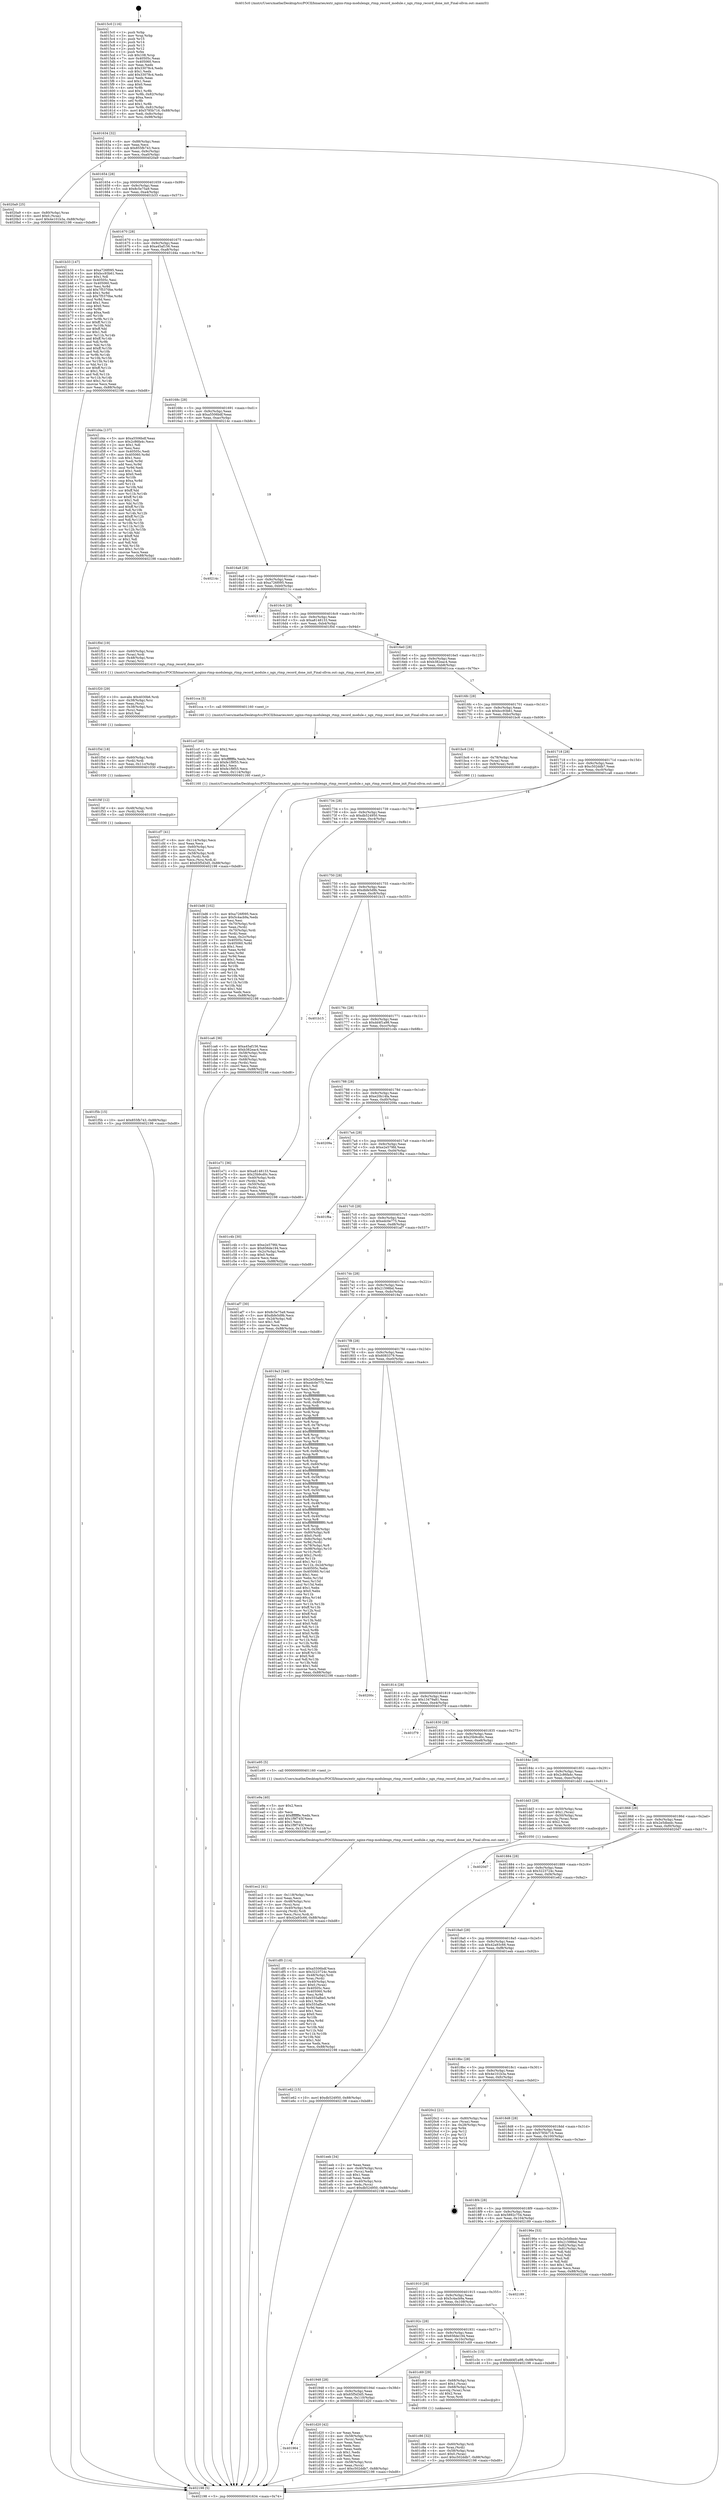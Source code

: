 digraph "0x4015c0" {
  label = "0x4015c0 (/mnt/c/Users/mathe/Desktop/tcc/POCII/binaries/extr_nginx-rtmp-modulengx_rtmp_record_module.c_ngx_rtmp_record_done_init_Final-ollvm.out::main(0))"
  labelloc = "t"
  node[shape=record]

  Entry [label="",width=0.3,height=0.3,shape=circle,fillcolor=black,style=filled]
  "0x401634" [label="{
     0x401634 [32]\l
     | [instrs]\l
     &nbsp;&nbsp;0x401634 \<+6\>: mov -0x88(%rbp),%eax\l
     &nbsp;&nbsp;0x40163a \<+2\>: mov %eax,%ecx\l
     &nbsp;&nbsp;0x40163c \<+6\>: sub $0x855fb743,%ecx\l
     &nbsp;&nbsp;0x401642 \<+6\>: mov %eax,-0x9c(%rbp)\l
     &nbsp;&nbsp;0x401648 \<+6\>: mov %ecx,-0xa0(%rbp)\l
     &nbsp;&nbsp;0x40164e \<+6\>: je 00000000004020a9 \<main+0xae9\>\l
  }"]
  "0x4020a9" [label="{
     0x4020a9 [25]\l
     | [instrs]\l
     &nbsp;&nbsp;0x4020a9 \<+4\>: mov -0x80(%rbp),%rax\l
     &nbsp;&nbsp;0x4020ad \<+6\>: movl $0x0,(%rax)\l
     &nbsp;&nbsp;0x4020b3 \<+10\>: movl $0x4e101b3a,-0x88(%rbp)\l
     &nbsp;&nbsp;0x4020bd \<+5\>: jmp 0000000000402198 \<main+0xbd8\>\l
  }"]
  "0x401654" [label="{
     0x401654 [28]\l
     | [instrs]\l
     &nbsp;&nbsp;0x401654 \<+5\>: jmp 0000000000401659 \<main+0x99\>\l
     &nbsp;&nbsp;0x401659 \<+6\>: mov -0x9c(%rbp),%eax\l
     &nbsp;&nbsp;0x40165f \<+5\>: sub $0x8c5e75a9,%eax\l
     &nbsp;&nbsp;0x401664 \<+6\>: mov %eax,-0xa4(%rbp)\l
     &nbsp;&nbsp;0x40166a \<+6\>: je 0000000000401b33 \<main+0x573\>\l
  }"]
  Exit [label="",width=0.3,height=0.3,shape=circle,fillcolor=black,style=filled,peripheries=2]
  "0x401b33" [label="{
     0x401b33 [147]\l
     | [instrs]\l
     &nbsp;&nbsp;0x401b33 \<+5\>: mov $0xa726f095,%eax\l
     &nbsp;&nbsp;0x401b38 \<+5\>: mov $0xbcc93b61,%ecx\l
     &nbsp;&nbsp;0x401b3d \<+2\>: mov $0x1,%dl\l
     &nbsp;&nbsp;0x401b3f \<+7\>: mov 0x40505c,%esi\l
     &nbsp;&nbsp;0x401b46 \<+7\>: mov 0x405060,%edi\l
     &nbsp;&nbsp;0x401b4d \<+3\>: mov %esi,%r8d\l
     &nbsp;&nbsp;0x401b50 \<+7\>: add $0x7f5370be,%r8d\l
     &nbsp;&nbsp;0x401b57 \<+4\>: sub $0x1,%r8d\l
     &nbsp;&nbsp;0x401b5b \<+7\>: sub $0x7f5370be,%r8d\l
     &nbsp;&nbsp;0x401b62 \<+4\>: imul %r8d,%esi\l
     &nbsp;&nbsp;0x401b66 \<+3\>: and $0x1,%esi\l
     &nbsp;&nbsp;0x401b69 \<+3\>: cmp $0x0,%esi\l
     &nbsp;&nbsp;0x401b6c \<+4\>: sete %r9b\l
     &nbsp;&nbsp;0x401b70 \<+3\>: cmp $0xa,%edi\l
     &nbsp;&nbsp;0x401b73 \<+4\>: setl %r10b\l
     &nbsp;&nbsp;0x401b77 \<+3\>: mov %r9b,%r11b\l
     &nbsp;&nbsp;0x401b7a \<+4\>: xor $0xff,%r11b\l
     &nbsp;&nbsp;0x401b7e \<+3\>: mov %r10b,%bl\l
     &nbsp;&nbsp;0x401b81 \<+3\>: xor $0xff,%bl\l
     &nbsp;&nbsp;0x401b84 \<+3\>: xor $0x1,%dl\l
     &nbsp;&nbsp;0x401b87 \<+3\>: mov %r11b,%r14b\l
     &nbsp;&nbsp;0x401b8a \<+4\>: and $0xff,%r14b\l
     &nbsp;&nbsp;0x401b8e \<+3\>: and %dl,%r9b\l
     &nbsp;&nbsp;0x401b91 \<+3\>: mov %bl,%r15b\l
     &nbsp;&nbsp;0x401b94 \<+4\>: and $0xff,%r15b\l
     &nbsp;&nbsp;0x401b98 \<+3\>: and %dl,%r10b\l
     &nbsp;&nbsp;0x401b9b \<+3\>: or %r9b,%r14b\l
     &nbsp;&nbsp;0x401b9e \<+3\>: or %r10b,%r15b\l
     &nbsp;&nbsp;0x401ba1 \<+3\>: xor %r15b,%r14b\l
     &nbsp;&nbsp;0x401ba4 \<+3\>: or %bl,%r11b\l
     &nbsp;&nbsp;0x401ba7 \<+4\>: xor $0xff,%r11b\l
     &nbsp;&nbsp;0x401bab \<+3\>: or $0x1,%dl\l
     &nbsp;&nbsp;0x401bae \<+3\>: and %dl,%r11b\l
     &nbsp;&nbsp;0x401bb1 \<+3\>: or %r11b,%r14b\l
     &nbsp;&nbsp;0x401bb4 \<+4\>: test $0x1,%r14b\l
     &nbsp;&nbsp;0x401bb8 \<+3\>: cmovne %ecx,%eax\l
     &nbsp;&nbsp;0x401bbb \<+6\>: mov %eax,-0x88(%rbp)\l
     &nbsp;&nbsp;0x401bc1 \<+5\>: jmp 0000000000402198 \<main+0xbd8\>\l
  }"]
  "0x401670" [label="{
     0x401670 [28]\l
     | [instrs]\l
     &nbsp;&nbsp;0x401670 \<+5\>: jmp 0000000000401675 \<main+0xb5\>\l
     &nbsp;&nbsp;0x401675 \<+6\>: mov -0x9c(%rbp),%eax\l
     &nbsp;&nbsp;0x40167b \<+5\>: sub $0xa45af156,%eax\l
     &nbsp;&nbsp;0x401680 \<+6\>: mov %eax,-0xa8(%rbp)\l
     &nbsp;&nbsp;0x401686 \<+6\>: je 0000000000401d4a \<main+0x78a\>\l
  }"]
  "0x401f5b" [label="{
     0x401f5b [15]\l
     | [instrs]\l
     &nbsp;&nbsp;0x401f5b \<+10\>: movl $0x855fb743,-0x88(%rbp)\l
     &nbsp;&nbsp;0x401f65 \<+5\>: jmp 0000000000402198 \<main+0xbd8\>\l
  }"]
  "0x401d4a" [label="{
     0x401d4a [137]\l
     | [instrs]\l
     &nbsp;&nbsp;0x401d4a \<+5\>: mov $0xa5506bdf,%eax\l
     &nbsp;&nbsp;0x401d4f \<+5\>: mov $0x2c86fa4c,%ecx\l
     &nbsp;&nbsp;0x401d54 \<+2\>: mov $0x1,%dl\l
     &nbsp;&nbsp;0x401d56 \<+2\>: xor %esi,%esi\l
     &nbsp;&nbsp;0x401d58 \<+7\>: mov 0x40505c,%edi\l
     &nbsp;&nbsp;0x401d5f \<+8\>: mov 0x405060,%r8d\l
     &nbsp;&nbsp;0x401d67 \<+3\>: sub $0x1,%esi\l
     &nbsp;&nbsp;0x401d6a \<+3\>: mov %edi,%r9d\l
     &nbsp;&nbsp;0x401d6d \<+3\>: add %esi,%r9d\l
     &nbsp;&nbsp;0x401d70 \<+4\>: imul %r9d,%edi\l
     &nbsp;&nbsp;0x401d74 \<+3\>: and $0x1,%edi\l
     &nbsp;&nbsp;0x401d77 \<+3\>: cmp $0x0,%edi\l
     &nbsp;&nbsp;0x401d7a \<+4\>: sete %r10b\l
     &nbsp;&nbsp;0x401d7e \<+4\>: cmp $0xa,%r8d\l
     &nbsp;&nbsp;0x401d82 \<+4\>: setl %r11b\l
     &nbsp;&nbsp;0x401d86 \<+3\>: mov %r10b,%bl\l
     &nbsp;&nbsp;0x401d89 \<+3\>: xor $0xff,%bl\l
     &nbsp;&nbsp;0x401d8c \<+3\>: mov %r11b,%r14b\l
     &nbsp;&nbsp;0x401d8f \<+4\>: xor $0xff,%r14b\l
     &nbsp;&nbsp;0x401d93 \<+3\>: xor $0x1,%dl\l
     &nbsp;&nbsp;0x401d96 \<+3\>: mov %bl,%r15b\l
     &nbsp;&nbsp;0x401d99 \<+4\>: and $0xff,%r15b\l
     &nbsp;&nbsp;0x401d9d \<+3\>: and %dl,%r10b\l
     &nbsp;&nbsp;0x401da0 \<+3\>: mov %r14b,%r12b\l
     &nbsp;&nbsp;0x401da3 \<+4\>: and $0xff,%r12b\l
     &nbsp;&nbsp;0x401da7 \<+3\>: and %dl,%r11b\l
     &nbsp;&nbsp;0x401daa \<+3\>: or %r10b,%r15b\l
     &nbsp;&nbsp;0x401dad \<+3\>: or %r11b,%r12b\l
     &nbsp;&nbsp;0x401db0 \<+3\>: xor %r12b,%r15b\l
     &nbsp;&nbsp;0x401db3 \<+3\>: or %r14b,%bl\l
     &nbsp;&nbsp;0x401db6 \<+3\>: xor $0xff,%bl\l
     &nbsp;&nbsp;0x401db9 \<+3\>: or $0x1,%dl\l
     &nbsp;&nbsp;0x401dbc \<+2\>: and %dl,%bl\l
     &nbsp;&nbsp;0x401dbe \<+3\>: or %bl,%r15b\l
     &nbsp;&nbsp;0x401dc1 \<+4\>: test $0x1,%r15b\l
     &nbsp;&nbsp;0x401dc5 \<+3\>: cmovne %ecx,%eax\l
     &nbsp;&nbsp;0x401dc8 \<+6\>: mov %eax,-0x88(%rbp)\l
     &nbsp;&nbsp;0x401dce \<+5\>: jmp 0000000000402198 \<main+0xbd8\>\l
  }"]
  "0x40168c" [label="{
     0x40168c [28]\l
     | [instrs]\l
     &nbsp;&nbsp;0x40168c \<+5\>: jmp 0000000000401691 \<main+0xd1\>\l
     &nbsp;&nbsp;0x401691 \<+6\>: mov -0x9c(%rbp),%eax\l
     &nbsp;&nbsp;0x401697 \<+5\>: sub $0xa5506bdf,%eax\l
     &nbsp;&nbsp;0x40169c \<+6\>: mov %eax,-0xac(%rbp)\l
     &nbsp;&nbsp;0x4016a2 \<+6\>: je 000000000040214c \<main+0xb8c\>\l
  }"]
  "0x401f4f" [label="{
     0x401f4f [12]\l
     | [instrs]\l
     &nbsp;&nbsp;0x401f4f \<+4\>: mov -0x48(%rbp),%rdi\l
     &nbsp;&nbsp;0x401f53 \<+3\>: mov (%rdi),%rdi\l
     &nbsp;&nbsp;0x401f56 \<+5\>: call 0000000000401030 \<free@plt\>\l
     | [calls]\l
     &nbsp;&nbsp;0x401030 \{1\} (unknown)\l
  }"]
  "0x40214c" [label="{
     0x40214c\l
  }", style=dashed]
  "0x4016a8" [label="{
     0x4016a8 [28]\l
     | [instrs]\l
     &nbsp;&nbsp;0x4016a8 \<+5\>: jmp 00000000004016ad \<main+0xed\>\l
     &nbsp;&nbsp;0x4016ad \<+6\>: mov -0x9c(%rbp),%eax\l
     &nbsp;&nbsp;0x4016b3 \<+5\>: sub $0xa726f095,%eax\l
     &nbsp;&nbsp;0x4016b8 \<+6\>: mov %eax,-0xb0(%rbp)\l
     &nbsp;&nbsp;0x4016be \<+6\>: je 000000000040211c \<main+0xb5c\>\l
  }"]
  "0x401f3d" [label="{
     0x401f3d [18]\l
     | [instrs]\l
     &nbsp;&nbsp;0x401f3d \<+4\>: mov -0x60(%rbp),%rdi\l
     &nbsp;&nbsp;0x401f41 \<+3\>: mov (%rdi),%rdi\l
     &nbsp;&nbsp;0x401f44 \<+6\>: mov %eax,-0x11c(%rbp)\l
     &nbsp;&nbsp;0x401f4a \<+5\>: call 0000000000401030 \<free@plt\>\l
     | [calls]\l
     &nbsp;&nbsp;0x401030 \{1\} (unknown)\l
  }"]
  "0x40211c" [label="{
     0x40211c\l
  }", style=dashed]
  "0x4016c4" [label="{
     0x4016c4 [28]\l
     | [instrs]\l
     &nbsp;&nbsp;0x4016c4 \<+5\>: jmp 00000000004016c9 \<main+0x109\>\l
     &nbsp;&nbsp;0x4016c9 \<+6\>: mov -0x9c(%rbp),%eax\l
     &nbsp;&nbsp;0x4016cf \<+5\>: sub $0xa8148133,%eax\l
     &nbsp;&nbsp;0x4016d4 \<+6\>: mov %eax,-0xb4(%rbp)\l
     &nbsp;&nbsp;0x4016da \<+6\>: je 0000000000401f0d \<main+0x94d\>\l
  }"]
  "0x401f20" [label="{
     0x401f20 [29]\l
     | [instrs]\l
     &nbsp;&nbsp;0x401f20 \<+10\>: movabs $0x4030b6,%rdi\l
     &nbsp;&nbsp;0x401f2a \<+4\>: mov -0x38(%rbp),%rsi\l
     &nbsp;&nbsp;0x401f2e \<+2\>: mov %eax,(%rsi)\l
     &nbsp;&nbsp;0x401f30 \<+4\>: mov -0x38(%rbp),%rsi\l
     &nbsp;&nbsp;0x401f34 \<+2\>: mov (%rsi),%esi\l
     &nbsp;&nbsp;0x401f36 \<+2\>: mov $0x0,%al\l
     &nbsp;&nbsp;0x401f38 \<+5\>: call 0000000000401040 \<printf@plt\>\l
     | [calls]\l
     &nbsp;&nbsp;0x401040 \{1\} (unknown)\l
  }"]
  "0x401f0d" [label="{
     0x401f0d [19]\l
     | [instrs]\l
     &nbsp;&nbsp;0x401f0d \<+4\>: mov -0x60(%rbp),%rax\l
     &nbsp;&nbsp;0x401f11 \<+3\>: mov (%rax),%rdi\l
     &nbsp;&nbsp;0x401f14 \<+4\>: mov -0x48(%rbp),%rax\l
     &nbsp;&nbsp;0x401f18 \<+3\>: mov (%rax),%rsi\l
     &nbsp;&nbsp;0x401f1b \<+5\>: call 0000000000401410 \<ngx_rtmp_record_done_init\>\l
     | [calls]\l
     &nbsp;&nbsp;0x401410 \{1\} (/mnt/c/Users/mathe/Desktop/tcc/POCII/binaries/extr_nginx-rtmp-modulengx_rtmp_record_module.c_ngx_rtmp_record_done_init_Final-ollvm.out::ngx_rtmp_record_done_init)\l
  }"]
  "0x4016e0" [label="{
     0x4016e0 [28]\l
     | [instrs]\l
     &nbsp;&nbsp;0x4016e0 \<+5\>: jmp 00000000004016e5 \<main+0x125\>\l
     &nbsp;&nbsp;0x4016e5 \<+6\>: mov -0x9c(%rbp),%eax\l
     &nbsp;&nbsp;0x4016eb \<+5\>: sub $0xb382eac4,%eax\l
     &nbsp;&nbsp;0x4016f0 \<+6\>: mov %eax,-0xb8(%rbp)\l
     &nbsp;&nbsp;0x4016f6 \<+6\>: je 0000000000401cca \<main+0x70a\>\l
  }"]
  "0x401ec2" [label="{
     0x401ec2 [41]\l
     | [instrs]\l
     &nbsp;&nbsp;0x401ec2 \<+6\>: mov -0x118(%rbp),%ecx\l
     &nbsp;&nbsp;0x401ec8 \<+3\>: imul %eax,%ecx\l
     &nbsp;&nbsp;0x401ecb \<+4\>: mov -0x48(%rbp),%rsi\l
     &nbsp;&nbsp;0x401ecf \<+3\>: mov (%rsi),%rsi\l
     &nbsp;&nbsp;0x401ed2 \<+4\>: mov -0x40(%rbp),%rdi\l
     &nbsp;&nbsp;0x401ed6 \<+3\>: movslq (%rdi),%rdi\l
     &nbsp;&nbsp;0x401ed9 \<+3\>: mov %ecx,(%rsi,%rdi,4)\l
     &nbsp;&nbsp;0x401edc \<+10\>: movl $0x42a93c66,-0x88(%rbp)\l
     &nbsp;&nbsp;0x401ee6 \<+5\>: jmp 0000000000402198 \<main+0xbd8\>\l
  }"]
  "0x401cca" [label="{
     0x401cca [5]\l
     | [instrs]\l
     &nbsp;&nbsp;0x401cca \<+5\>: call 0000000000401160 \<next_i\>\l
     | [calls]\l
     &nbsp;&nbsp;0x401160 \{1\} (/mnt/c/Users/mathe/Desktop/tcc/POCII/binaries/extr_nginx-rtmp-modulengx_rtmp_record_module.c_ngx_rtmp_record_done_init_Final-ollvm.out::next_i)\l
  }"]
  "0x4016fc" [label="{
     0x4016fc [28]\l
     | [instrs]\l
     &nbsp;&nbsp;0x4016fc \<+5\>: jmp 0000000000401701 \<main+0x141\>\l
     &nbsp;&nbsp;0x401701 \<+6\>: mov -0x9c(%rbp),%eax\l
     &nbsp;&nbsp;0x401707 \<+5\>: sub $0xbcc93b61,%eax\l
     &nbsp;&nbsp;0x40170c \<+6\>: mov %eax,-0xbc(%rbp)\l
     &nbsp;&nbsp;0x401712 \<+6\>: je 0000000000401bc6 \<main+0x606\>\l
  }"]
  "0x401e9a" [label="{
     0x401e9a [40]\l
     | [instrs]\l
     &nbsp;&nbsp;0x401e9a \<+5\>: mov $0x2,%ecx\l
     &nbsp;&nbsp;0x401e9f \<+1\>: cltd\l
     &nbsp;&nbsp;0x401ea0 \<+2\>: idiv %ecx\l
     &nbsp;&nbsp;0x401ea2 \<+6\>: imul $0xfffffffe,%edx,%ecx\l
     &nbsp;&nbsp;0x401ea8 \<+6\>: add $0x1f9f745f,%ecx\l
     &nbsp;&nbsp;0x401eae \<+3\>: add $0x1,%ecx\l
     &nbsp;&nbsp;0x401eb1 \<+6\>: sub $0x1f9f745f,%ecx\l
     &nbsp;&nbsp;0x401eb7 \<+6\>: mov %ecx,-0x118(%rbp)\l
     &nbsp;&nbsp;0x401ebd \<+5\>: call 0000000000401160 \<next_i\>\l
     | [calls]\l
     &nbsp;&nbsp;0x401160 \{1\} (/mnt/c/Users/mathe/Desktop/tcc/POCII/binaries/extr_nginx-rtmp-modulengx_rtmp_record_module.c_ngx_rtmp_record_done_init_Final-ollvm.out::next_i)\l
  }"]
  "0x401bc6" [label="{
     0x401bc6 [16]\l
     | [instrs]\l
     &nbsp;&nbsp;0x401bc6 \<+4\>: mov -0x78(%rbp),%rax\l
     &nbsp;&nbsp;0x401bca \<+3\>: mov (%rax),%rax\l
     &nbsp;&nbsp;0x401bcd \<+4\>: mov 0x8(%rax),%rdi\l
     &nbsp;&nbsp;0x401bd1 \<+5\>: call 0000000000401060 \<atoi@plt\>\l
     | [calls]\l
     &nbsp;&nbsp;0x401060 \{1\} (unknown)\l
  }"]
  "0x401718" [label="{
     0x401718 [28]\l
     | [instrs]\l
     &nbsp;&nbsp;0x401718 \<+5\>: jmp 000000000040171d \<main+0x15d\>\l
     &nbsp;&nbsp;0x40171d \<+6\>: mov -0x9c(%rbp),%eax\l
     &nbsp;&nbsp;0x401723 \<+5\>: sub $0xc502ddb7,%eax\l
     &nbsp;&nbsp;0x401728 \<+6\>: mov %eax,-0xc0(%rbp)\l
     &nbsp;&nbsp;0x40172e \<+6\>: je 0000000000401ca6 \<main+0x6e6\>\l
  }"]
  "0x401df0" [label="{
     0x401df0 [114]\l
     | [instrs]\l
     &nbsp;&nbsp;0x401df0 \<+5\>: mov $0xa5506bdf,%ecx\l
     &nbsp;&nbsp;0x401df5 \<+5\>: mov $0x3223724c,%edx\l
     &nbsp;&nbsp;0x401dfa \<+4\>: mov -0x48(%rbp),%rdi\l
     &nbsp;&nbsp;0x401dfe \<+3\>: mov %rax,(%rdi)\l
     &nbsp;&nbsp;0x401e01 \<+4\>: mov -0x40(%rbp),%rax\l
     &nbsp;&nbsp;0x401e05 \<+6\>: movl $0x0,(%rax)\l
     &nbsp;&nbsp;0x401e0b \<+7\>: mov 0x40505c,%esi\l
     &nbsp;&nbsp;0x401e12 \<+8\>: mov 0x405060,%r8d\l
     &nbsp;&nbsp;0x401e1a \<+3\>: mov %esi,%r9d\l
     &nbsp;&nbsp;0x401e1d \<+7\>: sub $0x555afbe5,%r9d\l
     &nbsp;&nbsp;0x401e24 \<+4\>: sub $0x1,%r9d\l
     &nbsp;&nbsp;0x401e28 \<+7\>: add $0x555afbe5,%r9d\l
     &nbsp;&nbsp;0x401e2f \<+4\>: imul %r9d,%esi\l
     &nbsp;&nbsp;0x401e33 \<+3\>: and $0x1,%esi\l
     &nbsp;&nbsp;0x401e36 \<+3\>: cmp $0x0,%esi\l
     &nbsp;&nbsp;0x401e39 \<+4\>: sete %r10b\l
     &nbsp;&nbsp;0x401e3d \<+4\>: cmp $0xa,%r8d\l
     &nbsp;&nbsp;0x401e41 \<+4\>: setl %r11b\l
     &nbsp;&nbsp;0x401e45 \<+3\>: mov %r10b,%bl\l
     &nbsp;&nbsp;0x401e48 \<+3\>: and %r11b,%bl\l
     &nbsp;&nbsp;0x401e4b \<+3\>: xor %r11b,%r10b\l
     &nbsp;&nbsp;0x401e4e \<+3\>: or %r10b,%bl\l
     &nbsp;&nbsp;0x401e51 \<+3\>: test $0x1,%bl\l
     &nbsp;&nbsp;0x401e54 \<+3\>: cmovne %edx,%ecx\l
     &nbsp;&nbsp;0x401e57 \<+6\>: mov %ecx,-0x88(%rbp)\l
     &nbsp;&nbsp;0x401e5d \<+5\>: jmp 0000000000402198 \<main+0xbd8\>\l
  }"]
  "0x401ca6" [label="{
     0x401ca6 [36]\l
     | [instrs]\l
     &nbsp;&nbsp;0x401ca6 \<+5\>: mov $0xa45af156,%eax\l
     &nbsp;&nbsp;0x401cab \<+5\>: mov $0xb382eac4,%ecx\l
     &nbsp;&nbsp;0x401cb0 \<+4\>: mov -0x58(%rbp),%rdx\l
     &nbsp;&nbsp;0x401cb4 \<+2\>: mov (%rdx),%esi\l
     &nbsp;&nbsp;0x401cb6 \<+4\>: mov -0x68(%rbp),%rdx\l
     &nbsp;&nbsp;0x401cba \<+2\>: cmp (%rdx),%esi\l
     &nbsp;&nbsp;0x401cbc \<+3\>: cmovl %ecx,%eax\l
     &nbsp;&nbsp;0x401cbf \<+6\>: mov %eax,-0x88(%rbp)\l
     &nbsp;&nbsp;0x401cc5 \<+5\>: jmp 0000000000402198 \<main+0xbd8\>\l
  }"]
  "0x401734" [label="{
     0x401734 [28]\l
     | [instrs]\l
     &nbsp;&nbsp;0x401734 \<+5\>: jmp 0000000000401739 \<main+0x179\>\l
     &nbsp;&nbsp;0x401739 \<+6\>: mov -0x9c(%rbp),%eax\l
     &nbsp;&nbsp;0x40173f \<+5\>: sub $0xdb524950,%eax\l
     &nbsp;&nbsp;0x401744 \<+6\>: mov %eax,-0xc4(%rbp)\l
     &nbsp;&nbsp;0x40174a \<+6\>: je 0000000000401e71 \<main+0x8b1\>\l
  }"]
  "0x401964" [label="{
     0x401964\l
  }", style=dashed]
  "0x401e71" [label="{
     0x401e71 [36]\l
     | [instrs]\l
     &nbsp;&nbsp;0x401e71 \<+5\>: mov $0xa8148133,%eax\l
     &nbsp;&nbsp;0x401e76 \<+5\>: mov $0x25b9cd0c,%ecx\l
     &nbsp;&nbsp;0x401e7b \<+4\>: mov -0x40(%rbp),%rdx\l
     &nbsp;&nbsp;0x401e7f \<+2\>: mov (%rdx),%esi\l
     &nbsp;&nbsp;0x401e81 \<+4\>: mov -0x50(%rbp),%rdx\l
     &nbsp;&nbsp;0x401e85 \<+2\>: cmp (%rdx),%esi\l
     &nbsp;&nbsp;0x401e87 \<+3\>: cmovl %ecx,%eax\l
     &nbsp;&nbsp;0x401e8a \<+6\>: mov %eax,-0x88(%rbp)\l
     &nbsp;&nbsp;0x401e90 \<+5\>: jmp 0000000000402198 \<main+0xbd8\>\l
  }"]
  "0x401750" [label="{
     0x401750 [28]\l
     | [instrs]\l
     &nbsp;&nbsp;0x401750 \<+5\>: jmp 0000000000401755 \<main+0x195\>\l
     &nbsp;&nbsp;0x401755 \<+6\>: mov -0x9c(%rbp),%eax\l
     &nbsp;&nbsp;0x40175b \<+5\>: sub $0xdbfe5d9b,%eax\l
     &nbsp;&nbsp;0x401760 \<+6\>: mov %eax,-0xc8(%rbp)\l
     &nbsp;&nbsp;0x401766 \<+6\>: je 0000000000401b15 \<main+0x555\>\l
  }"]
  "0x401d20" [label="{
     0x401d20 [42]\l
     | [instrs]\l
     &nbsp;&nbsp;0x401d20 \<+2\>: xor %eax,%eax\l
     &nbsp;&nbsp;0x401d22 \<+4\>: mov -0x58(%rbp),%rcx\l
     &nbsp;&nbsp;0x401d26 \<+2\>: mov (%rcx),%edx\l
     &nbsp;&nbsp;0x401d28 \<+2\>: mov %eax,%esi\l
     &nbsp;&nbsp;0x401d2a \<+2\>: sub %edx,%esi\l
     &nbsp;&nbsp;0x401d2c \<+2\>: mov %eax,%edx\l
     &nbsp;&nbsp;0x401d2e \<+3\>: sub $0x1,%edx\l
     &nbsp;&nbsp;0x401d31 \<+2\>: add %edx,%esi\l
     &nbsp;&nbsp;0x401d33 \<+2\>: sub %esi,%eax\l
     &nbsp;&nbsp;0x401d35 \<+4\>: mov -0x58(%rbp),%rcx\l
     &nbsp;&nbsp;0x401d39 \<+2\>: mov %eax,(%rcx)\l
     &nbsp;&nbsp;0x401d3b \<+10\>: movl $0xc502ddb7,-0x88(%rbp)\l
     &nbsp;&nbsp;0x401d45 \<+5\>: jmp 0000000000402198 \<main+0xbd8\>\l
  }"]
  "0x401b15" [label="{
     0x401b15\l
  }", style=dashed]
  "0x40176c" [label="{
     0x40176c [28]\l
     | [instrs]\l
     &nbsp;&nbsp;0x40176c \<+5\>: jmp 0000000000401771 \<main+0x1b1\>\l
     &nbsp;&nbsp;0x401771 \<+6\>: mov -0x9c(%rbp),%eax\l
     &nbsp;&nbsp;0x401777 \<+5\>: sub $0xdd4f1a98,%eax\l
     &nbsp;&nbsp;0x40177c \<+6\>: mov %eax,-0xcc(%rbp)\l
     &nbsp;&nbsp;0x401782 \<+6\>: je 0000000000401c4b \<main+0x68b\>\l
  }"]
  "0x401cf7" [label="{
     0x401cf7 [41]\l
     | [instrs]\l
     &nbsp;&nbsp;0x401cf7 \<+6\>: mov -0x114(%rbp),%ecx\l
     &nbsp;&nbsp;0x401cfd \<+3\>: imul %eax,%ecx\l
     &nbsp;&nbsp;0x401d00 \<+4\>: mov -0x60(%rbp),%rsi\l
     &nbsp;&nbsp;0x401d04 \<+3\>: mov (%rsi),%rsi\l
     &nbsp;&nbsp;0x401d07 \<+4\>: mov -0x58(%rbp),%rdi\l
     &nbsp;&nbsp;0x401d0b \<+3\>: movslq (%rdi),%rdi\l
     &nbsp;&nbsp;0x401d0e \<+3\>: mov %ecx,(%rsi,%rdi,4)\l
     &nbsp;&nbsp;0x401d11 \<+10\>: movl $0x65f5d3d5,-0x88(%rbp)\l
     &nbsp;&nbsp;0x401d1b \<+5\>: jmp 0000000000402198 \<main+0xbd8\>\l
  }"]
  "0x401c4b" [label="{
     0x401c4b [30]\l
     | [instrs]\l
     &nbsp;&nbsp;0x401c4b \<+5\>: mov $0xe2e579fd,%eax\l
     &nbsp;&nbsp;0x401c50 \<+5\>: mov $0x656de194,%ecx\l
     &nbsp;&nbsp;0x401c55 \<+3\>: mov -0x2c(%rbp),%edx\l
     &nbsp;&nbsp;0x401c58 \<+3\>: cmp $0x0,%edx\l
     &nbsp;&nbsp;0x401c5b \<+3\>: cmove %ecx,%eax\l
     &nbsp;&nbsp;0x401c5e \<+6\>: mov %eax,-0x88(%rbp)\l
     &nbsp;&nbsp;0x401c64 \<+5\>: jmp 0000000000402198 \<main+0xbd8\>\l
  }"]
  "0x401788" [label="{
     0x401788 [28]\l
     | [instrs]\l
     &nbsp;&nbsp;0x401788 \<+5\>: jmp 000000000040178d \<main+0x1cd\>\l
     &nbsp;&nbsp;0x40178d \<+6\>: mov -0x9c(%rbp),%eax\l
     &nbsp;&nbsp;0x401793 \<+5\>: sub $0xe20b14fa,%eax\l
     &nbsp;&nbsp;0x401798 \<+6\>: mov %eax,-0xd0(%rbp)\l
     &nbsp;&nbsp;0x40179e \<+6\>: je 000000000040209a \<main+0xada\>\l
  }"]
  "0x401ccf" [label="{
     0x401ccf [40]\l
     | [instrs]\l
     &nbsp;&nbsp;0x401ccf \<+5\>: mov $0x2,%ecx\l
     &nbsp;&nbsp;0x401cd4 \<+1\>: cltd\l
     &nbsp;&nbsp;0x401cd5 \<+2\>: idiv %ecx\l
     &nbsp;&nbsp;0x401cd7 \<+6\>: imul $0xfffffffe,%edx,%ecx\l
     &nbsp;&nbsp;0x401cdd \<+6\>: sub $0xfe1f9f55,%ecx\l
     &nbsp;&nbsp;0x401ce3 \<+3\>: add $0x1,%ecx\l
     &nbsp;&nbsp;0x401ce6 \<+6\>: add $0xfe1f9f55,%ecx\l
     &nbsp;&nbsp;0x401cec \<+6\>: mov %ecx,-0x114(%rbp)\l
     &nbsp;&nbsp;0x401cf2 \<+5\>: call 0000000000401160 \<next_i\>\l
     | [calls]\l
     &nbsp;&nbsp;0x401160 \{1\} (/mnt/c/Users/mathe/Desktop/tcc/POCII/binaries/extr_nginx-rtmp-modulengx_rtmp_record_module.c_ngx_rtmp_record_done_init_Final-ollvm.out::next_i)\l
  }"]
  "0x40209a" [label="{
     0x40209a\l
  }", style=dashed]
  "0x4017a4" [label="{
     0x4017a4 [28]\l
     | [instrs]\l
     &nbsp;&nbsp;0x4017a4 \<+5\>: jmp 00000000004017a9 \<main+0x1e9\>\l
     &nbsp;&nbsp;0x4017a9 \<+6\>: mov -0x9c(%rbp),%eax\l
     &nbsp;&nbsp;0x4017af \<+5\>: sub $0xe2e579fd,%eax\l
     &nbsp;&nbsp;0x4017b4 \<+6\>: mov %eax,-0xd4(%rbp)\l
     &nbsp;&nbsp;0x4017ba \<+6\>: je 0000000000401f6a \<main+0x9aa\>\l
  }"]
  "0x401c86" [label="{
     0x401c86 [32]\l
     | [instrs]\l
     &nbsp;&nbsp;0x401c86 \<+4\>: mov -0x60(%rbp),%rdi\l
     &nbsp;&nbsp;0x401c8a \<+3\>: mov %rax,(%rdi)\l
     &nbsp;&nbsp;0x401c8d \<+4\>: mov -0x58(%rbp),%rax\l
     &nbsp;&nbsp;0x401c91 \<+6\>: movl $0x0,(%rax)\l
     &nbsp;&nbsp;0x401c97 \<+10\>: movl $0xc502ddb7,-0x88(%rbp)\l
     &nbsp;&nbsp;0x401ca1 \<+5\>: jmp 0000000000402198 \<main+0xbd8\>\l
  }"]
  "0x401f6a" [label="{
     0x401f6a\l
  }", style=dashed]
  "0x4017c0" [label="{
     0x4017c0 [28]\l
     | [instrs]\l
     &nbsp;&nbsp;0x4017c0 \<+5\>: jmp 00000000004017c5 \<main+0x205\>\l
     &nbsp;&nbsp;0x4017c5 \<+6\>: mov -0x9c(%rbp),%eax\l
     &nbsp;&nbsp;0x4017cb \<+5\>: sub $0xedc0e775,%eax\l
     &nbsp;&nbsp;0x4017d0 \<+6\>: mov %eax,-0xd8(%rbp)\l
     &nbsp;&nbsp;0x4017d6 \<+6\>: je 0000000000401af7 \<main+0x537\>\l
  }"]
  "0x401948" [label="{
     0x401948 [28]\l
     | [instrs]\l
     &nbsp;&nbsp;0x401948 \<+5\>: jmp 000000000040194d \<main+0x38d\>\l
     &nbsp;&nbsp;0x40194d \<+6\>: mov -0x9c(%rbp),%eax\l
     &nbsp;&nbsp;0x401953 \<+5\>: sub $0x65f5d3d5,%eax\l
     &nbsp;&nbsp;0x401958 \<+6\>: mov %eax,-0x110(%rbp)\l
     &nbsp;&nbsp;0x40195e \<+6\>: je 0000000000401d20 \<main+0x760\>\l
  }"]
  "0x401af7" [label="{
     0x401af7 [30]\l
     | [instrs]\l
     &nbsp;&nbsp;0x401af7 \<+5\>: mov $0x8c5e75a9,%eax\l
     &nbsp;&nbsp;0x401afc \<+5\>: mov $0xdbfe5d9b,%ecx\l
     &nbsp;&nbsp;0x401b01 \<+3\>: mov -0x2d(%rbp),%dl\l
     &nbsp;&nbsp;0x401b04 \<+3\>: test $0x1,%dl\l
     &nbsp;&nbsp;0x401b07 \<+3\>: cmovne %ecx,%eax\l
     &nbsp;&nbsp;0x401b0a \<+6\>: mov %eax,-0x88(%rbp)\l
     &nbsp;&nbsp;0x401b10 \<+5\>: jmp 0000000000402198 \<main+0xbd8\>\l
  }"]
  "0x4017dc" [label="{
     0x4017dc [28]\l
     | [instrs]\l
     &nbsp;&nbsp;0x4017dc \<+5\>: jmp 00000000004017e1 \<main+0x221\>\l
     &nbsp;&nbsp;0x4017e1 \<+6\>: mov -0x9c(%rbp),%eax\l
     &nbsp;&nbsp;0x4017e7 \<+5\>: sub $0x21598bd,%eax\l
     &nbsp;&nbsp;0x4017ec \<+6\>: mov %eax,-0xdc(%rbp)\l
     &nbsp;&nbsp;0x4017f2 \<+6\>: je 00000000004019a3 \<main+0x3e3\>\l
  }"]
  "0x401c69" [label="{
     0x401c69 [29]\l
     | [instrs]\l
     &nbsp;&nbsp;0x401c69 \<+4\>: mov -0x68(%rbp),%rax\l
     &nbsp;&nbsp;0x401c6d \<+6\>: movl $0x1,(%rax)\l
     &nbsp;&nbsp;0x401c73 \<+4\>: mov -0x68(%rbp),%rax\l
     &nbsp;&nbsp;0x401c77 \<+3\>: movslq (%rax),%rax\l
     &nbsp;&nbsp;0x401c7a \<+4\>: shl $0x2,%rax\l
     &nbsp;&nbsp;0x401c7e \<+3\>: mov %rax,%rdi\l
     &nbsp;&nbsp;0x401c81 \<+5\>: call 0000000000401050 \<malloc@plt\>\l
     | [calls]\l
     &nbsp;&nbsp;0x401050 \{1\} (unknown)\l
  }"]
  "0x4019a3" [label="{
     0x4019a3 [340]\l
     | [instrs]\l
     &nbsp;&nbsp;0x4019a3 \<+5\>: mov $0x2e5dbedc,%eax\l
     &nbsp;&nbsp;0x4019a8 \<+5\>: mov $0xedc0e775,%ecx\l
     &nbsp;&nbsp;0x4019ad \<+2\>: mov $0x1,%dl\l
     &nbsp;&nbsp;0x4019af \<+2\>: xor %esi,%esi\l
     &nbsp;&nbsp;0x4019b1 \<+3\>: mov %rsp,%rdi\l
     &nbsp;&nbsp;0x4019b4 \<+4\>: add $0xfffffffffffffff0,%rdi\l
     &nbsp;&nbsp;0x4019b8 \<+3\>: mov %rdi,%rsp\l
     &nbsp;&nbsp;0x4019bb \<+4\>: mov %rdi,-0x80(%rbp)\l
     &nbsp;&nbsp;0x4019bf \<+3\>: mov %rsp,%rdi\l
     &nbsp;&nbsp;0x4019c2 \<+4\>: add $0xfffffffffffffff0,%rdi\l
     &nbsp;&nbsp;0x4019c6 \<+3\>: mov %rdi,%rsp\l
     &nbsp;&nbsp;0x4019c9 \<+3\>: mov %rsp,%r8\l
     &nbsp;&nbsp;0x4019cc \<+4\>: add $0xfffffffffffffff0,%r8\l
     &nbsp;&nbsp;0x4019d0 \<+3\>: mov %r8,%rsp\l
     &nbsp;&nbsp;0x4019d3 \<+4\>: mov %r8,-0x78(%rbp)\l
     &nbsp;&nbsp;0x4019d7 \<+3\>: mov %rsp,%r8\l
     &nbsp;&nbsp;0x4019da \<+4\>: add $0xfffffffffffffff0,%r8\l
     &nbsp;&nbsp;0x4019de \<+3\>: mov %r8,%rsp\l
     &nbsp;&nbsp;0x4019e1 \<+4\>: mov %r8,-0x70(%rbp)\l
     &nbsp;&nbsp;0x4019e5 \<+3\>: mov %rsp,%r8\l
     &nbsp;&nbsp;0x4019e8 \<+4\>: add $0xfffffffffffffff0,%r8\l
     &nbsp;&nbsp;0x4019ec \<+3\>: mov %r8,%rsp\l
     &nbsp;&nbsp;0x4019ef \<+4\>: mov %r8,-0x68(%rbp)\l
     &nbsp;&nbsp;0x4019f3 \<+3\>: mov %rsp,%r8\l
     &nbsp;&nbsp;0x4019f6 \<+4\>: add $0xfffffffffffffff0,%r8\l
     &nbsp;&nbsp;0x4019fa \<+3\>: mov %r8,%rsp\l
     &nbsp;&nbsp;0x4019fd \<+4\>: mov %r8,-0x60(%rbp)\l
     &nbsp;&nbsp;0x401a01 \<+3\>: mov %rsp,%r8\l
     &nbsp;&nbsp;0x401a04 \<+4\>: add $0xfffffffffffffff0,%r8\l
     &nbsp;&nbsp;0x401a08 \<+3\>: mov %r8,%rsp\l
     &nbsp;&nbsp;0x401a0b \<+4\>: mov %r8,-0x58(%rbp)\l
     &nbsp;&nbsp;0x401a0f \<+3\>: mov %rsp,%r8\l
     &nbsp;&nbsp;0x401a12 \<+4\>: add $0xfffffffffffffff0,%r8\l
     &nbsp;&nbsp;0x401a16 \<+3\>: mov %r8,%rsp\l
     &nbsp;&nbsp;0x401a19 \<+4\>: mov %r8,-0x50(%rbp)\l
     &nbsp;&nbsp;0x401a1d \<+3\>: mov %rsp,%r8\l
     &nbsp;&nbsp;0x401a20 \<+4\>: add $0xfffffffffffffff0,%r8\l
     &nbsp;&nbsp;0x401a24 \<+3\>: mov %r8,%rsp\l
     &nbsp;&nbsp;0x401a27 \<+4\>: mov %r8,-0x48(%rbp)\l
     &nbsp;&nbsp;0x401a2b \<+3\>: mov %rsp,%r8\l
     &nbsp;&nbsp;0x401a2e \<+4\>: add $0xfffffffffffffff0,%r8\l
     &nbsp;&nbsp;0x401a32 \<+3\>: mov %r8,%rsp\l
     &nbsp;&nbsp;0x401a35 \<+4\>: mov %r8,-0x40(%rbp)\l
     &nbsp;&nbsp;0x401a39 \<+3\>: mov %rsp,%r8\l
     &nbsp;&nbsp;0x401a3c \<+4\>: add $0xfffffffffffffff0,%r8\l
     &nbsp;&nbsp;0x401a40 \<+3\>: mov %r8,%rsp\l
     &nbsp;&nbsp;0x401a43 \<+4\>: mov %r8,-0x38(%rbp)\l
     &nbsp;&nbsp;0x401a47 \<+4\>: mov -0x80(%rbp),%r8\l
     &nbsp;&nbsp;0x401a4b \<+7\>: movl $0x0,(%r8)\l
     &nbsp;&nbsp;0x401a52 \<+7\>: mov -0x8c(%rbp),%r9d\l
     &nbsp;&nbsp;0x401a59 \<+3\>: mov %r9d,(%rdi)\l
     &nbsp;&nbsp;0x401a5c \<+4\>: mov -0x78(%rbp),%r8\l
     &nbsp;&nbsp;0x401a60 \<+7\>: mov -0x98(%rbp),%r10\l
     &nbsp;&nbsp;0x401a67 \<+3\>: mov %r10,(%r8)\l
     &nbsp;&nbsp;0x401a6a \<+3\>: cmpl $0x2,(%rdi)\l
     &nbsp;&nbsp;0x401a6d \<+4\>: setne %r11b\l
     &nbsp;&nbsp;0x401a71 \<+4\>: and $0x1,%r11b\l
     &nbsp;&nbsp;0x401a75 \<+4\>: mov %r11b,-0x2d(%rbp)\l
     &nbsp;&nbsp;0x401a79 \<+7\>: mov 0x40505c,%ebx\l
     &nbsp;&nbsp;0x401a80 \<+8\>: mov 0x405060,%r14d\l
     &nbsp;&nbsp;0x401a88 \<+3\>: sub $0x1,%esi\l
     &nbsp;&nbsp;0x401a8b \<+3\>: mov %ebx,%r15d\l
     &nbsp;&nbsp;0x401a8e \<+3\>: add %esi,%r15d\l
     &nbsp;&nbsp;0x401a91 \<+4\>: imul %r15d,%ebx\l
     &nbsp;&nbsp;0x401a95 \<+3\>: and $0x1,%ebx\l
     &nbsp;&nbsp;0x401a98 \<+3\>: cmp $0x0,%ebx\l
     &nbsp;&nbsp;0x401a9b \<+4\>: sete %r11b\l
     &nbsp;&nbsp;0x401a9f \<+4\>: cmp $0xa,%r14d\l
     &nbsp;&nbsp;0x401aa3 \<+4\>: setl %r12b\l
     &nbsp;&nbsp;0x401aa7 \<+3\>: mov %r11b,%r13b\l
     &nbsp;&nbsp;0x401aaa \<+4\>: xor $0xff,%r13b\l
     &nbsp;&nbsp;0x401aae \<+3\>: mov %r12b,%sil\l
     &nbsp;&nbsp;0x401ab1 \<+4\>: xor $0xff,%sil\l
     &nbsp;&nbsp;0x401ab5 \<+3\>: xor $0x0,%dl\l
     &nbsp;&nbsp;0x401ab8 \<+3\>: mov %r13b,%dil\l
     &nbsp;&nbsp;0x401abb \<+4\>: and $0x0,%dil\l
     &nbsp;&nbsp;0x401abf \<+3\>: and %dl,%r11b\l
     &nbsp;&nbsp;0x401ac2 \<+3\>: mov %sil,%r8b\l
     &nbsp;&nbsp;0x401ac5 \<+4\>: and $0x0,%r8b\l
     &nbsp;&nbsp;0x401ac9 \<+3\>: and %dl,%r12b\l
     &nbsp;&nbsp;0x401acc \<+3\>: or %r11b,%dil\l
     &nbsp;&nbsp;0x401acf \<+3\>: or %r12b,%r8b\l
     &nbsp;&nbsp;0x401ad2 \<+3\>: xor %r8b,%dil\l
     &nbsp;&nbsp;0x401ad5 \<+3\>: or %sil,%r13b\l
     &nbsp;&nbsp;0x401ad8 \<+4\>: xor $0xff,%r13b\l
     &nbsp;&nbsp;0x401adc \<+3\>: or $0x0,%dl\l
     &nbsp;&nbsp;0x401adf \<+3\>: and %dl,%r13b\l
     &nbsp;&nbsp;0x401ae2 \<+3\>: or %r13b,%dil\l
     &nbsp;&nbsp;0x401ae5 \<+4\>: test $0x1,%dil\l
     &nbsp;&nbsp;0x401ae9 \<+3\>: cmovne %ecx,%eax\l
     &nbsp;&nbsp;0x401aec \<+6\>: mov %eax,-0x88(%rbp)\l
     &nbsp;&nbsp;0x401af2 \<+5\>: jmp 0000000000402198 \<main+0xbd8\>\l
  }"]
  "0x4017f8" [label="{
     0x4017f8 [28]\l
     | [instrs]\l
     &nbsp;&nbsp;0x4017f8 \<+5\>: jmp 00000000004017fd \<main+0x23d\>\l
     &nbsp;&nbsp;0x4017fd \<+6\>: mov -0x9c(%rbp),%eax\l
     &nbsp;&nbsp;0x401803 \<+5\>: sub $0x6083379,%eax\l
     &nbsp;&nbsp;0x401808 \<+6\>: mov %eax,-0xe0(%rbp)\l
     &nbsp;&nbsp;0x40180e \<+6\>: je 000000000040200c \<main+0xa4c\>\l
  }"]
  "0x40192c" [label="{
     0x40192c [28]\l
     | [instrs]\l
     &nbsp;&nbsp;0x40192c \<+5\>: jmp 0000000000401931 \<main+0x371\>\l
     &nbsp;&nbsp;0x401931 \<+6\>: mov -0x9c(%rbp),%eax\l
     &nbsp;&nbsp;0x401937 \<+5\>: sub $0x656de194,%eax\l
     &nbsp;&nbsp;0x40193c \<+6\>: mov %eax,-0x10c(%rbp)\l
     &nbsp;&nbsp;0x401942 \<+6\>: je 0000000000401c69 \<main+0x6a9\>\l
  }"]
  "0x40200c" [label="{
     0x40200c\l
  }", style=dashed]
  "0x401814" [label="{
     0x401814 [28]\l
     | [instrs]\l
     &nbsp;&nbsp;0x401814 \<+5\>: jmp 0000000000401819 \<main+0x259\>\l
     &nbsp;&nbsp;0x401819 \<+6\>: mov -0x9c(%rbp),%eax\l
     &nbsp;&nbsp;0x40181f \<+5\>: sub $0x13479a81,%eax\l
     &nbsp;&nbsp;0x401824 \<+6\>: mov %eax,-0xe4(%rbp)\l
     &nbsp;&nbsp;0x40182a \<+6\>: je 0000000000401f79 \<main+0x9b9\>\l
  }"]
  "0x401c3c" [label="{
     0x401c3c [15]\l
     | [instrs]\l
     &nbsp;&nbsp;0x401c3c \<+10\>: movl $0xdd4f1a98,-0x88(%rbp)\l
     &nbsp;&nbsp;0x401c46 \<+5\>: jmp 0000000000402198 \<main+0xbd8\>\l
  }"]
  "0x401f79" [label="{
     0x401f79\l
  }", style=dashed]
  "0x401830" [label="{
     0x401830 [28]\l
     | [instrs]\l
     &nbsp;&nbsp;0x401830 \<+5\>: jmp 0000000000401835 \<main+0x275\>\l
     &nbsp;&nbsp;0x401835 \<+6\>: mov -0x9c(%rbp),%eax\l
     &nbsp;&nbsp;0x40183b \<+5\>: sub $0x25b9cd0c,%eax\l
     &nbsp;&nbsp;0x401840 \<+6\>: mov %eax,-0xe8(%rbp)\l
     &nbsp;&nbsp;0x401846 \<+6\>: je 0000000000401e95 \<main+0x8d5\>\l
  }"]
  "0x401910" [label="{
     0x401910 [28]\l
     | [instrs]\l
     &nbsp;&nbsp;0x401910 \<+5\>: jmp 0000000000401915 \<main+0x355\>\l
     &nbsp;&nbsp;0x401915 \<+6\>: mov -0x9c(%rbp),%eax\l
     &nbsp;&nbsp;0x40191b \<+5\>: sub $0x5c4acb9a,%eax\l
     &nbsp;&nbsp;0x401920 \<+6\>: mov %eax,-0x108(%rbp)\l
     &nbsp;&nbsp;0x401926 \<+6\>: je 0000000000401c3c \<main+0x67c\>\l
  }"]
  "0x401e95" [label="{
     0x401e95 [5]\l
     | [instrs]\l
     &nbsp;&nbsp;0x401e95 \<+5\>: call 0000000000401160 \<next_i\>\l
     | [calls]\l
     &nbsp;&nbsp;0x401160 \{1\} (/mnt/c/Users/mathe/Desktop/tcc/POCII/binaries/extr_nginx-rtmp-modulengx_rtmp_record_module.c_ngx_rtmp_record_done_init_Final-ollvm.out::next_i)\l
  }"]
  "0x40184c" [label="{
     0x40184c [28]\l
     | [instrs]\l
     &nbsp;&nbsp;0x40184c \<+5\>: jmp 0000000000401851 \<main+0x291\>\l
     &nbsp;&nbsp;0x401851 \<+6\>: mov -0x9c(%rbp),%eax\l
     &nbsp;&nbsp;0x401857 \<+5\>: sub $0x2c86fa4c,%eax\l
     &nbsp;&nbsp;0x40185c \<+6\>: mov %eax,-0xec(%rbp)\l
     &nbsp;&nbsp;0x401862 \<+6\>: je 0000000000401dd3 \<main+0x813\>\l
  }"]
  "0x402189" [label="{
     0x402189\l
  }", style=dashed]
  "0x401dd3" [label="{
     0x401dd3 [29]\l
     | [instrs]\l
     &nbsp;&nbsp;0x401dd3 \<+4\>: mov -0x50(%rbp),%rax\l
     &nbsp;&nbsp;0x401dd7 \<+6\>: movl $0x1,(%rax)\l
     &nbsp;&nbsp;0x401ddd \<+4\>: mov -0x50(%rbp),%rax\l
     &nbsp;&nbsp;0x401de1 \<+3\>: movslq (%rax),%rax\l
     &nbsp;&nbsp;0x401de4 \<+4\>: shl $0x2,%rax\l
     &nbsp;&nbsp;0x401de8 \<+3\>: mov %rax,%rdi\l
     &nbsp;&nbsp;0x401deb \<+5\>: call 0000000000401050 \<malloc@plt\>\l
     | [calls]\l
     &nbsp;&nbsp;0x401050 \{1\} (unknown)\l
  }"]
  "0x401868" [label="{
     0x401868 [28]\l
     | [instrs]\l
     &nbsp;&nbsp;0x401868 \<+5\>: jmp 000000000040186d \<main+0x2ad\>\l
     &nbsp;&nbsp;0x40186d \<+6\>: mov -0x9c(%rbp),%eax\l
     &nbsp;&nbsp;0x401873 \<+5\>: sub $0x2e5dbedc,%eax\l
     &nbsp;&nbsp;0x401878 \<+6\>: mov %eax,-0xf0(%rbp)\l
     &nbsp;&nbsp;0x40187e \<+6\>: je 00000000004020d7 \<main+0xb17\>\l
  }"]
  "0x401bd6" [label="{
     0x401bd6 [102]\l
     | [instrs]\l
     &nbsp;&nbsp;0x401bd6 \<+5\>: mov $0xa726f095,%ecx\l
     &nbsp;&nbsp;0x401bdb \<+5\>: mov $0x5c4acb9a,%edx\l
     &nbsp;&nbsp;0x401be0 \<+2\>: xor %esi,%esi\l
     &nbsp;&nbsp;0x401be2 \<+4\>: mov -0x70(%rbp),%rdi\l
     &nbsp;&nbsp;0x401be6 \<+2\>: mov %eax,(%rdi)\l
     &nbsp;&nbsp;0x401be8 \<+4\>: mov -0x70(%rbp),%rdi\l
     &nbsp;&nbsp;0x401bec \<+2\>: mov (%rdi),%eax\l
     &nbsp;&nbsp;0x401bee \<+3\>: mov %eax,-0x2c(%rbp)\l
     &nbsp;&nbsp;0x401bf1 \<+7\>: mov 0x40505c,%eax\l
     &nbsp;&nbsp;0x401bf8 \<+8\>: mov 0x405060,%r8d\l
     &nbsp;&nbsp;0x401c00 \<+3\>: sub $0x1,%esi\l
     &nbsp;&nbsp;0x401c03 \<+3\>: mov %eax,%r9d\l
     &nbsp;&nbsp;0x401c06 \<+3\>: add %esi,%r9d\l
     &nbsp;&nbsp;0x401c09 \<+4\>: imul %r9d,%eax\l
     &nbsp;&nbsp;0x401c0d \<+3\>: and $0x1,%eax\l
     &nbsp;&nbsp;0x401c10 \<+3\>: cmp $0x0,%eax\l
     &nbsp;&nbsp;0x401c13 \<+4\>: sete %r10b\l
     &nbsp;&nbsp;0x401c17 \<+4\>: cmp $0xa,%r8d\l
     &nbsp;&nbsp;0x401c1b \<+4\>: setl %r11b\l
     &nbsp;&nbsp;0x401c1f \<+3\>: mov %r10b,%bl\l
     &nbsp;&nbsp;0x401c22 \<+3\>: and %r11b,%bl\l
     &nbsp;&nbsp;0x401c25 \<+3\>: xor %r11b,%r10b\l
     &nbsp;&nbsp;0x401c28 \<+3\>: or %r10b,%bl\l
     &nbsp;&nbsp;0x401c2b \<+3\>: test $0x1,%bl\l
     &nbsp;&nbsp;0x401c2e \<+3\>: cmovne %edx,%ecx\l
     &nbsp;&nbsp;0x401c31 \<+6\>: mov %ecx,-0x88(%rbp)\l
     &nbsp;&nbsp;0x401c37 \<+5\>: jmp 0000000000402198 \<main+0xbd8\>\l
  }"]
  "0x4020d7" [label="{
     0x4020d7\l
  }", style=dashed]
  "0x401884" [label="{
     0x401884 [28]\l
     | [instrs]\l
     &nbsp;&nbsp;0x401884 \<+5\>: jmp 0000000000401889 \<main+0x2c9\>\l
     &nbsp;&nbsp;0x401889 \<+6\>: mov -0x9c(%rbp),%eax\l
     &nbsp;&nbsp;0x40188f \<+5\>: sub $0x3223724c,%eax\l
     &nbsp;&nbsp;0x401894 \<+6\>: mov %eax,-0xf4(%rbp)\l
     &nbsp;&nbsp;0x40189a \<+6\>: je 0000000000401e62 \<main+0x8a2\>\l
  }"]
  "0x4015c0" [label="{
     0x4015c0 [116]\l
     | [instrs]\l
     &nbsp;&nbsp;0x4015c0 \<+1\>: push %rbp\l
     &nbsp;&nbsp;0x4015c1 \<+3\>: mov %rsp,%rbp\l
     &nbsp;&nbsp;0x4015c4 \<+2\>: push %r15\l
     &nbsp;&nbsp;0x4015c6 \<+2\>: push %r14\l
     &nbsp;&nbsp;0x4015c8 \<+2\>: push %r13\l
     &nbsp;&nbsp;0x4015ca \<+2\>: push %r12\l
     &nbsp;&nbsp;0x4015cc \<+1\>: push %rbx\l
     &nbsp;&nbsp;0x4015cd \<+7\>: sub $0x108,%rsp\l
     &nbsp;&nbsp;0x4015d4 \<+7\>: mov 0x40505c,%eax\l
     &nbsp;&nbsp;0x4015db \<+7\>: mov 0x405060,%ecx\l
     &nbsp;&nbsp;0x4015e2 \<+2\>: mov %eax,%edx\l
     &nbsp;&nbsp;0x4015e4 \<+6\>: sub $0x33078c4,%edx\l
     &nbsp;&nbsp;0x4015ea \<+3\>: sub $0x1,%edx\l
     &nbsp;&nbsp;0x4015ed \<+6\>: add $0x33078c4,%edx\l
     &nbsp;&nbsp;0x4015f3 \<+3\>: imul %edx,%eax\l
     &nbsp;&nbsp;0x4015f6 \<+3\>: and $0x1,%eax\l
     &nbsp;&nbsp;0x4015f9 \<+3\>: cmp $0x0,%eax\l
     &nbsp;&nbsp;0x4015fc \<+4\>: sete %r8b\l
     &nbsp;&nbsp;0x401600 \<+4\>: and $0x1,%r8b\l
     &nbsp;&nbsp;0x401604 \<+7\>: mov %r8b,-0x82(%rbp)\l
     &nbsp;&nbsp;0x40160b \<+3\>: cmp $0xa,%ecx\l
     &nbsp;&nbsp;0x40160e \<+4\>: setl %r8b\l
     &nbsp;&nbsp;0x401612 \<+4\>: and $0x1,%r8b\l
     &nbsp;&nbsp;0x401616 \<+7\>: mov %r8b,-0x81(%rbp)\l
     &nbsp;&nbsp;0x40161d \<+10\>: movl $0x5785b716,-0x88(%rbp)\l
     &nbsp;&nbsp;0x401627 \<+6\>: mov %edi,-0x8c(%rbp)\l
     &nbsp;&nbsp;0x40162d \<+7\>: mov %rsi,-0x98(%rbp)\l
  }"]
  "0x401e62" [label="{
     0x401e62 [15]\l
     | [instrs]\l
     &nbsp;&nbsp;0x401e62 \<+10\>: movl $0xdb524950,-0x88(%rbp)\l
     &nbsp;&nbsp;0x401e6c \<+5\>: jmp 0000000000402198 \<main+0xbd8\>\l
  }"]
  "0x4018a0" [label="{
     0x4018a0 [28]\l
     | [instrs]\l
     &nbsp;&nbsp;0x4018a0 \<+5\>: jmp 00000000004018a5 \<main+0x2e5\>\l
     &nbsp;&nbsp;0x4018a5 \<+6\>: mov -0x9c(%rbp),%eax\l
     &nbsp;&nbsp;0x4018ab \<+5\>: sub $0x42a93c66,%eax\l
     &nbsp;&nbsp;0x4018b0 \<+6\>: mov %eax,-0xf8(%rbp)\l
     &nbsp;&nbsp;0x4018b6 \<+6\>: je 0000000000401eeb \<main+0x92b\>\l
  }"]
  "0x402198" [label="{
     0x402198 [5]\l
     | [instrs]\l
     &nbsp;&nbsp;0x402198 \<+5\>: jmp 0000000000401634 \<main+0x74\>\l
  }"]
  "0x401eeb" [label="{
     0x401eeb [34]\l
     | [instrs]\l
     &nbsp;&nbsp;0x401eeb \<+2\>: xor %eax,%eax\l
     &nbsp;&nbsp;0x401eed \<+4\>: mov -0x40(%rbp),%rcx\l
     &nbsp;&nbsp;0x401ef1 \<+2\>: mov (%rcx),%edx\l
     &nbsp;&nbsp;0x401ef3 \<+3\>: sub $0x1,%eax\l
     &nbsp;&nbsp;0x401ef6 \<+2\>: sub %eax,%edx\l
     &nbsp;&nbsp;0x401ef8 \<+4\>: mov -0x40(%rbp),%rcx\l
     &nbsp;&nbsp;0x401efc \<+2\>: mov %edx,(%rcx)\l
     &nbsp;&nbsp;0x401efe \<+10\>: movl $0xdb524950,-0x88(%rbp)\l
     &nbsp;&nbsp;0x401f08 \<+5\>: jmp 0000000000402198 \<main+0xbd8\>\l
  }"]
  "0x4018bc" [label="{
     0x4018bc [28]\l
     | [instrs]\l
     &nbsp;&nbsp;0x4018bc \<+5\>: jmp 00000000004018c1 \<main+0x301\>\l
     &nbsp;&nbsp;0x4018c1 \<+6\>: mov -0x9c(%rbp),%eax\l
     &nbsp;&nbsp;0x4018c7 \<+5\>: sub $0x4e101b3a,%eax\l
     &nbsp;&nbsp;0x4018cc \<+6\>: mov %eax,-0xfc(%rbp)\l
     &nbsp;&nbsp;0x4018d2 \<+6\>: je 00000000004020c2 \<main+0xb02\>\l
  }"]
  "0x4018f4" [label="{
     0x4018f4 [28]\l
     | [instrs]\l
     &nbsp;&nbsp;0x4018f4 \<+5\>: jmp 00000000004018f9 \<main+0x339\>\l
     &nbsp;&nbsp;0x4018f9 \<+6\>: mov -0x9c(%rbp),%eax\l
     &nbsp;&nbsp;0x4018ff \<+5\>: sub $0x5892c754,%eax\l
     &nbsp;&nbsp;0x401904 \<+6\>: mov %eax,-0x104(%rbp)\l
     &nbsp;&nbsp;0x40190a \<+6\>: je 0000000000402189 \<main+0xbc9\>\l
  }"]
  "0x4020c2" [label="{
     0x4020c2 [21]\l
     | [instrs]\l
     &nbsp;&nbsp;0x4020c2 \<+4\>: mov -0x80(%rbp),%rax\l
     &nbsp;&nbsp;0x4020c6 \<+2\>: mov (%rax),%eax\l
     &nbsp;&nbsp;0x4020c8 \<+4\>: lea -0x28(%rbp),%rsp\l
     &nbsp;&nbsp;0x4020cc \<+1\>: pop %rbx\l
     &nbsp;&nbsp;0x4020cd \<+2\>: pop %r12\l
     &nbsp;&nbsp;0x4020cf \<+2\>: pop %r13\l
     &nbsp;&nbsp;0x4020d1 \<+2\>: pop %r14\l
     &nbsp;&nbsp;0x4020d3 \<+2\>: pop %r15\l
     &nbsp;&nbsp;0x4020d5 \<+1\>: pop %rbp\l
     &nbsp;&nbsp;0x4020d6 \<+1\>: ret\l
  }"]
  "0x4018d8" [label="{
     0x4018d8 [28]\l
     | [instrs]\l
     &nbsp;&nbsp;0x4018d8 \<+5\>: jmp 00000000004018dd \<main+0x31d\>\l
     &nbsp;&nbsp;0x4018dd \<+6\>: mov -0x9c(%rbp),%eax\l
     &nbsp;&nbsp;0x4018e3 \<+5\>: sub $0x5785b716,%eax\l
     &nbsp;&nbsp;0x4018e8 \<+6\>: mov %eax,-0x100(%rbp)\l
     &nbsp;&nbsp;0x4018ee \<+6\>: je 000000000040196e \<main+0x3ae\>\l
  }"]
  "0x40196e" [label="{
     0x40196e [53]\l
     | [instrs]\l
     &nbsp;&nbsp;0x40196e \<+5\>: mov $0x2e5dbedc,%eax\l
     &nbsp;&nbsp;0x401973 \<+5\>: mov $0x21598bd,%ecx\l
     &nbsp;&nbsp;0x401978 \<+6\>: mov -0x82(%rbp),%dl\l
     &nbsp;&nbsp;0x40197e \<+7\>: mov -0x81(%rbp),%sil\l
     &nbsp;&nbsp;0x401985 \<+3\>: mov %dl,%dil\l
     &nbsp;&nbsp;0x401988 \<+3\>: and %sil,%dil\l
     &nbsp;&nbsp;0x40198b \<+3\>: xor %sil,%dl\l
     &nbsp;&nbsp;0x40198e \<+3\>: or %dl,%dil\l
     &nbsp;&nbsp;0x401991 \<+4\>: test $0x1,%dil\l
     &nbsp;&nbsp;0x401995 \<+3\>: cmovne %ecx,%eax\l
     &nbsp;&nbsp;0x401998 \<+6\>: mov %eax,-0x88(%rbp)\l
     &nbsp;&nbsp;0x40199e \<+5\>: jmp 0000000000402198 \<main+0xbd8\>\l
  }"]
  Entry -> "0x4015c0" [label=" 1"]
  "0x401634" -> "0x4020a9" [label=" 1"]
  "0x401634" -> "0x401654" [label=" 21"]
  "0x4020c2" -> Exit [label=" 1"]
  "0x401654" -> "0x401b33" [label=" 1"]
  "0x401654" -> "0x401670" [label=" 20"]
  "0x4020a9" -> "0x402198" [label=" 1"]
  "0x401670" -> "0x401d4a" [label=" 1"]
  "0x401670" -> "0x40168c" [label=" 19"]
  "0x401f5b" -> "0x402198" [label=" 1"]
  "0x40168c" -> "0x40214c" [label=" 0"]
  "0x40168c" -> "0x4016a8" [label=" 19"]
  "0x401f4f" -> "0x401f5b" [label=" 1"]
  "0x4016a8" -> "0x40211c" [label=" 0"]
  "0x4016a8" -> "0x4016c4" [label=" 19"]
  "0x401f3d" -> "0x401f4f" [label=" 1"]
  "0x4016c4" -> "0x401f0d" [label=" 1"]
  "0x4016c4" -> "0x4016e0" [label=" 18"]
  "0x401f20" -> "0x401f3d" [label=" 1"]
  "0x4016e0" -> "0x401cca" [label=" 1"]
  "0x4016e0" -> "0x4016fc" [label=" 17"]
  "0x401f0d" -> "0x401f20" [label=" 1"]
  "0x4016fc" -> "0x401bc6" [label=" 1"]
  "0x4016fc" -> "0x401718" [label=" 16"]
  "0x401eeb" -> "0x402198" [label=" 1"]
  "0x401718" -> "0x401ca6" [label=" 2"]
  "0x401718" -> "0x401734" [label=" 14"]
  "0x401ec2" -> "0x402198" [label=" 1"]
  "0x401734" -> "0x401e71" [label=" 2"]
  "0x401734" -> "0x401750" [label=" 12"]
  "0x401e9a" -> "0x401ec2" [label=" 1"]
  "0x401750" -> "0x401b15" [label=" 0"]
  "0x401750" -> "0x40176c" [label=" 12"]
  "0x401e95" -> "0x401e9a" [label=" 1"]
  "0x40176c" -> "0x401c4b" [label=" 1"]
  "0x40176c" -> "0x401788" [label=" 11"]
  "0x401e62" -> "0x402198" [label=" 1"]
  "0x401788" -> "0x40209a" [label=" 0"]
  "0x401788" -> "0x4017a4" [label=" 11"]
  "0x401df0" -> "0x402198" [label=" 1"]
  "0x4017a4" -> "0x401f6a" [label=" 0"]
  "0x4017a4" -> "0x4017c0" [label=" 11"]
  "0x401dd3" -> "0x401df0" [label=" 1"]
  "0x4017c0" -> "0x401af7" [label=" 1"]
  "0x4017c0" -> "0x4017dc" [label=" 10"]
  "0x401d4a" -> "0x402198" [label=" 1"]
  "0x4017dc" -> "0x4019a3" [label=" 1"]
  "0x4017dc" -> "0x4017f8" [label=" 9"]
  "0x401d20" -> "0x402198" [label=" 1"]
  "0x4017f8" -> "0x40200c" [label=" 0"]
  "0x4017f8" -> "0x401814" [label=" 9"]
  "0x401948" -> "0x401d20" [label=" 1"]
  "0x401814" -> "0x401f79" [label=" 0"]
  "0x401814" -> "0x401830" [label=" 9"]
  "0x401e71" -> "0x402198" [label=" 2"]
  "0x401830" -> "0x401e95" [label=" 1"]
  "0x401830" -> "0x40184c" [label=" 8"]
  "0x401ccf" -> "0x401cf7" [label=" 1"]
  "0x40184c" -> "0x401dd3" [label=" 1"]
  "0x40184c" -> "0x401868" [label=" 7"]
  "0x401cca" -> "0x401ccf" [label=" 1"]
  "0x401868" -> "0x4020d7" [label=" 0"]
  "0x401868" -> "0x401884" [label=" 7"]
  "0x401c86" -> "0x402198" [label=" 1"]
  "0x401884" -> "0x401e62" [label=" 1"]
  "0x401884" -> "0x4018a0" [label=" 6"]
  "0x40192c" -> "0x401948" [label=" 1"]
  "0x4018a0" -> "0x401eeb" [label=" 1"]
  "0x4018a0" -> "0x4018bc" [label=" 5"]
  "0x40192c" -> "0x401c69" [label=" 1"]
  "0x4018bc" -> "0x4020c2" [label=" 1"]
  "0x4018bc" -> "0x4018d8" [label=" 4"]
  "0x401948" -> "0x401964" [label=" 0"]
  "0x4018d8" -> "0x40196e" [label=" 1"]
  "0x4018d8" -> "0x4018f4" [label=" 3"]
  "0x40196e" -> "0x402198" [label=" 1"]
  "0x4015c0" -> "0x401634" [label=" 1"]
  "0x402198" -> "0x401634" [label=" 21"]
  "0x401c69" -> "0x401c86" [label=" 1"]
  "0x4019a3" -> "0x402198" [label=" 1"]
  "0x401af7" -> "0x402198" [label=" 1"]
  "0x401b33" -> "0x402198" [label=" 1"]
  "0x401bc6" -> "0x401bd6" [label=" 1"]
  "0x401bd6" -> "0x402198" [label=" 1"]
  "0x401ca6" -> "0x402198" [label=" 2"]
  "0x4018f4" -> "0x402189" [label=" 0"]
  "0x4018f4" -> "0x401910" [label=" 3"]
  "0x401cf7" -> "0x402198" [label=" 1"]
  "0x401910" -> "0x401c3c" [label=" 1"]
  "0x401910" -> "0x40192c" [label=" 2"]
  "0x401c3c" -> "0x402198" [label=" 1"]
  "0x401c4b" -> "0x402198" [label=" 1"]
}
